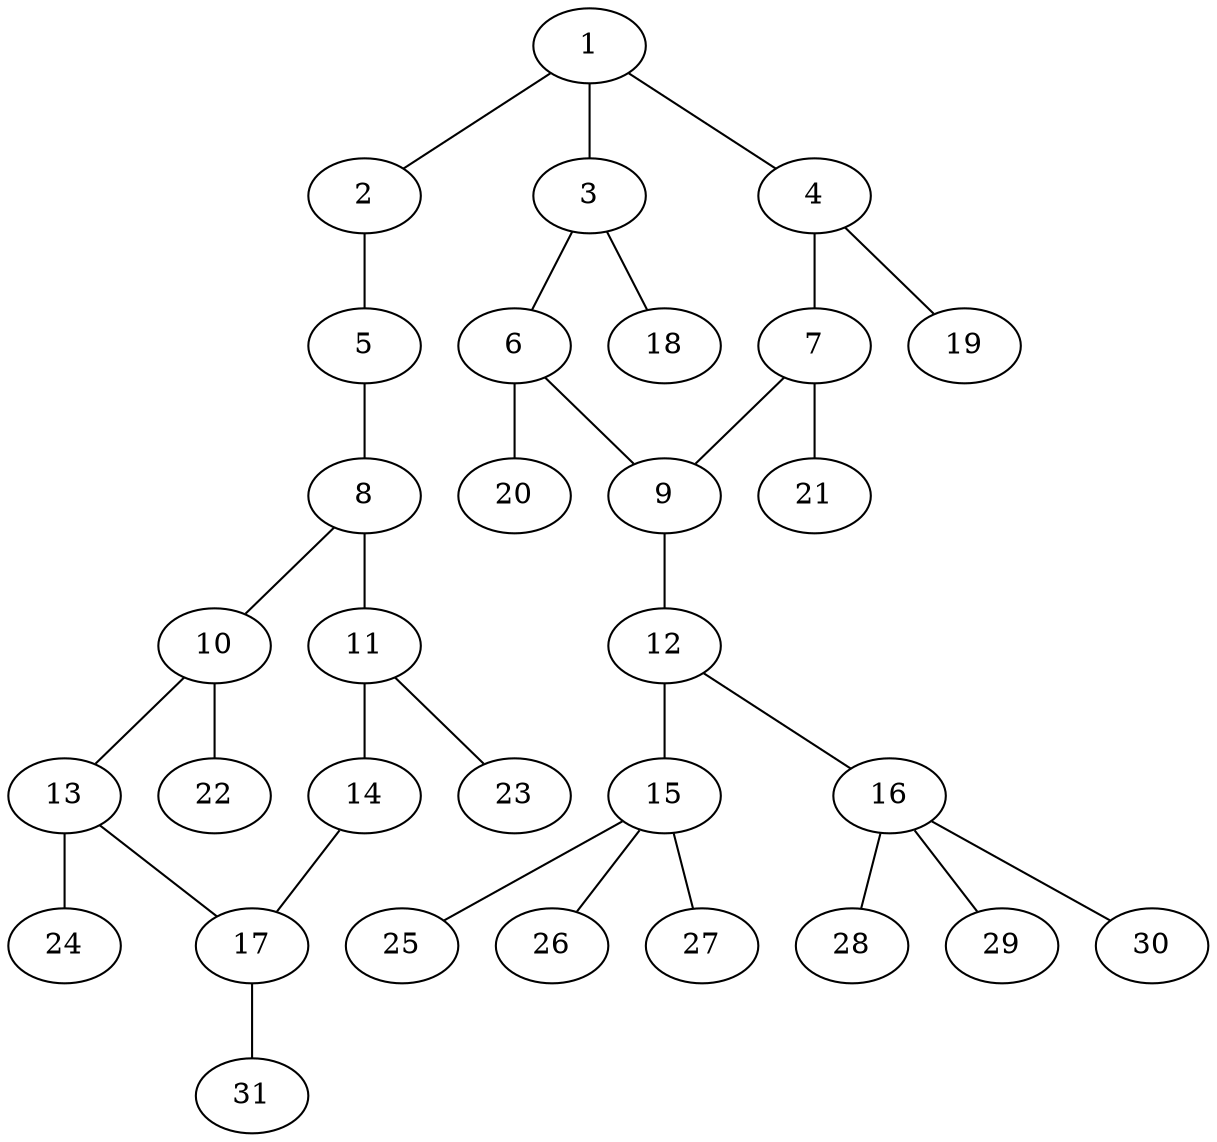 graph molecule_1083 {
	1	 [chem=C];
	2	 [chem=N];
	1 -- 2	 [valence=1];
	3	 [chem=C];
	1 -- 3	 [valence=1];
	4	 [chem=C];
	1 -- 4	 [valence=2];
	5	 [chem=N];
	2 -- 5	 [valence=2];
	6	 [chem=C];
	3 -- 6	 [valence=2];
	18	 [chem=H];
	3 -- 18	 [valence=1];
	7	 [chem=C];
	4 -- 7	 [valence=1];
	19	 [chem=H];
	4 -- 19	 [valence=1];
	8	 [chem=C];
	5 -- 8	 [valence=1];
	9	 [chem=C];
	6 -- 9	 [valence=1];
	20	 [chem=H];
	6 -- 20	 [valence=1];
	7 -- 9	 [valence=2];
	21	 [chem=H];
	7 -- 21	 [valence=1];
	10	 [chem=C];
	8 -- 10	 [valence=2];
	11	 [chem=C];
	8 -- 11	 [valence=1];
	12	 [chem=N];
	9 -- 12	 [valence=1];
	13	 [chem=C];
	10 -- 13	 [valence=1];
	22	 [chem=H];
	10 -- 22	 [valence=1];
	14	 [chem=N];
	11 -- 14	 [valence=2];
	23	 [chem=H];
	11 -- 23	 [valence=1];
	15	 [chem=C];
	12 -- 15	 [valence=1];
	16	 [chem=C];
	12 -- 16	 [valence=1];
	17	 [chem=C];
	13 -- 17	 [valence=2];
	24	 [chem=H];
	13 -- 24	 [valence=1];
	14 -- 17	 [valence=1];
	25	 [chem=H];
	15 -- 25	 [valence=1];
	26	 [chem=H];
	15 -- 26	 [valence=1];
	27	 [chem=H];
	15 -- 27	 [valence=1];
	28	 [chem=H];
	16 -- 28	 [valence=1];
	29	 [chem=H];
	16 -- 29	 [valence=1];
	30	 [chem=H];
	16 -- 30	 [valence=1];
	31	 [chem=H];
	17 -- 31	 [valence=1];
}
